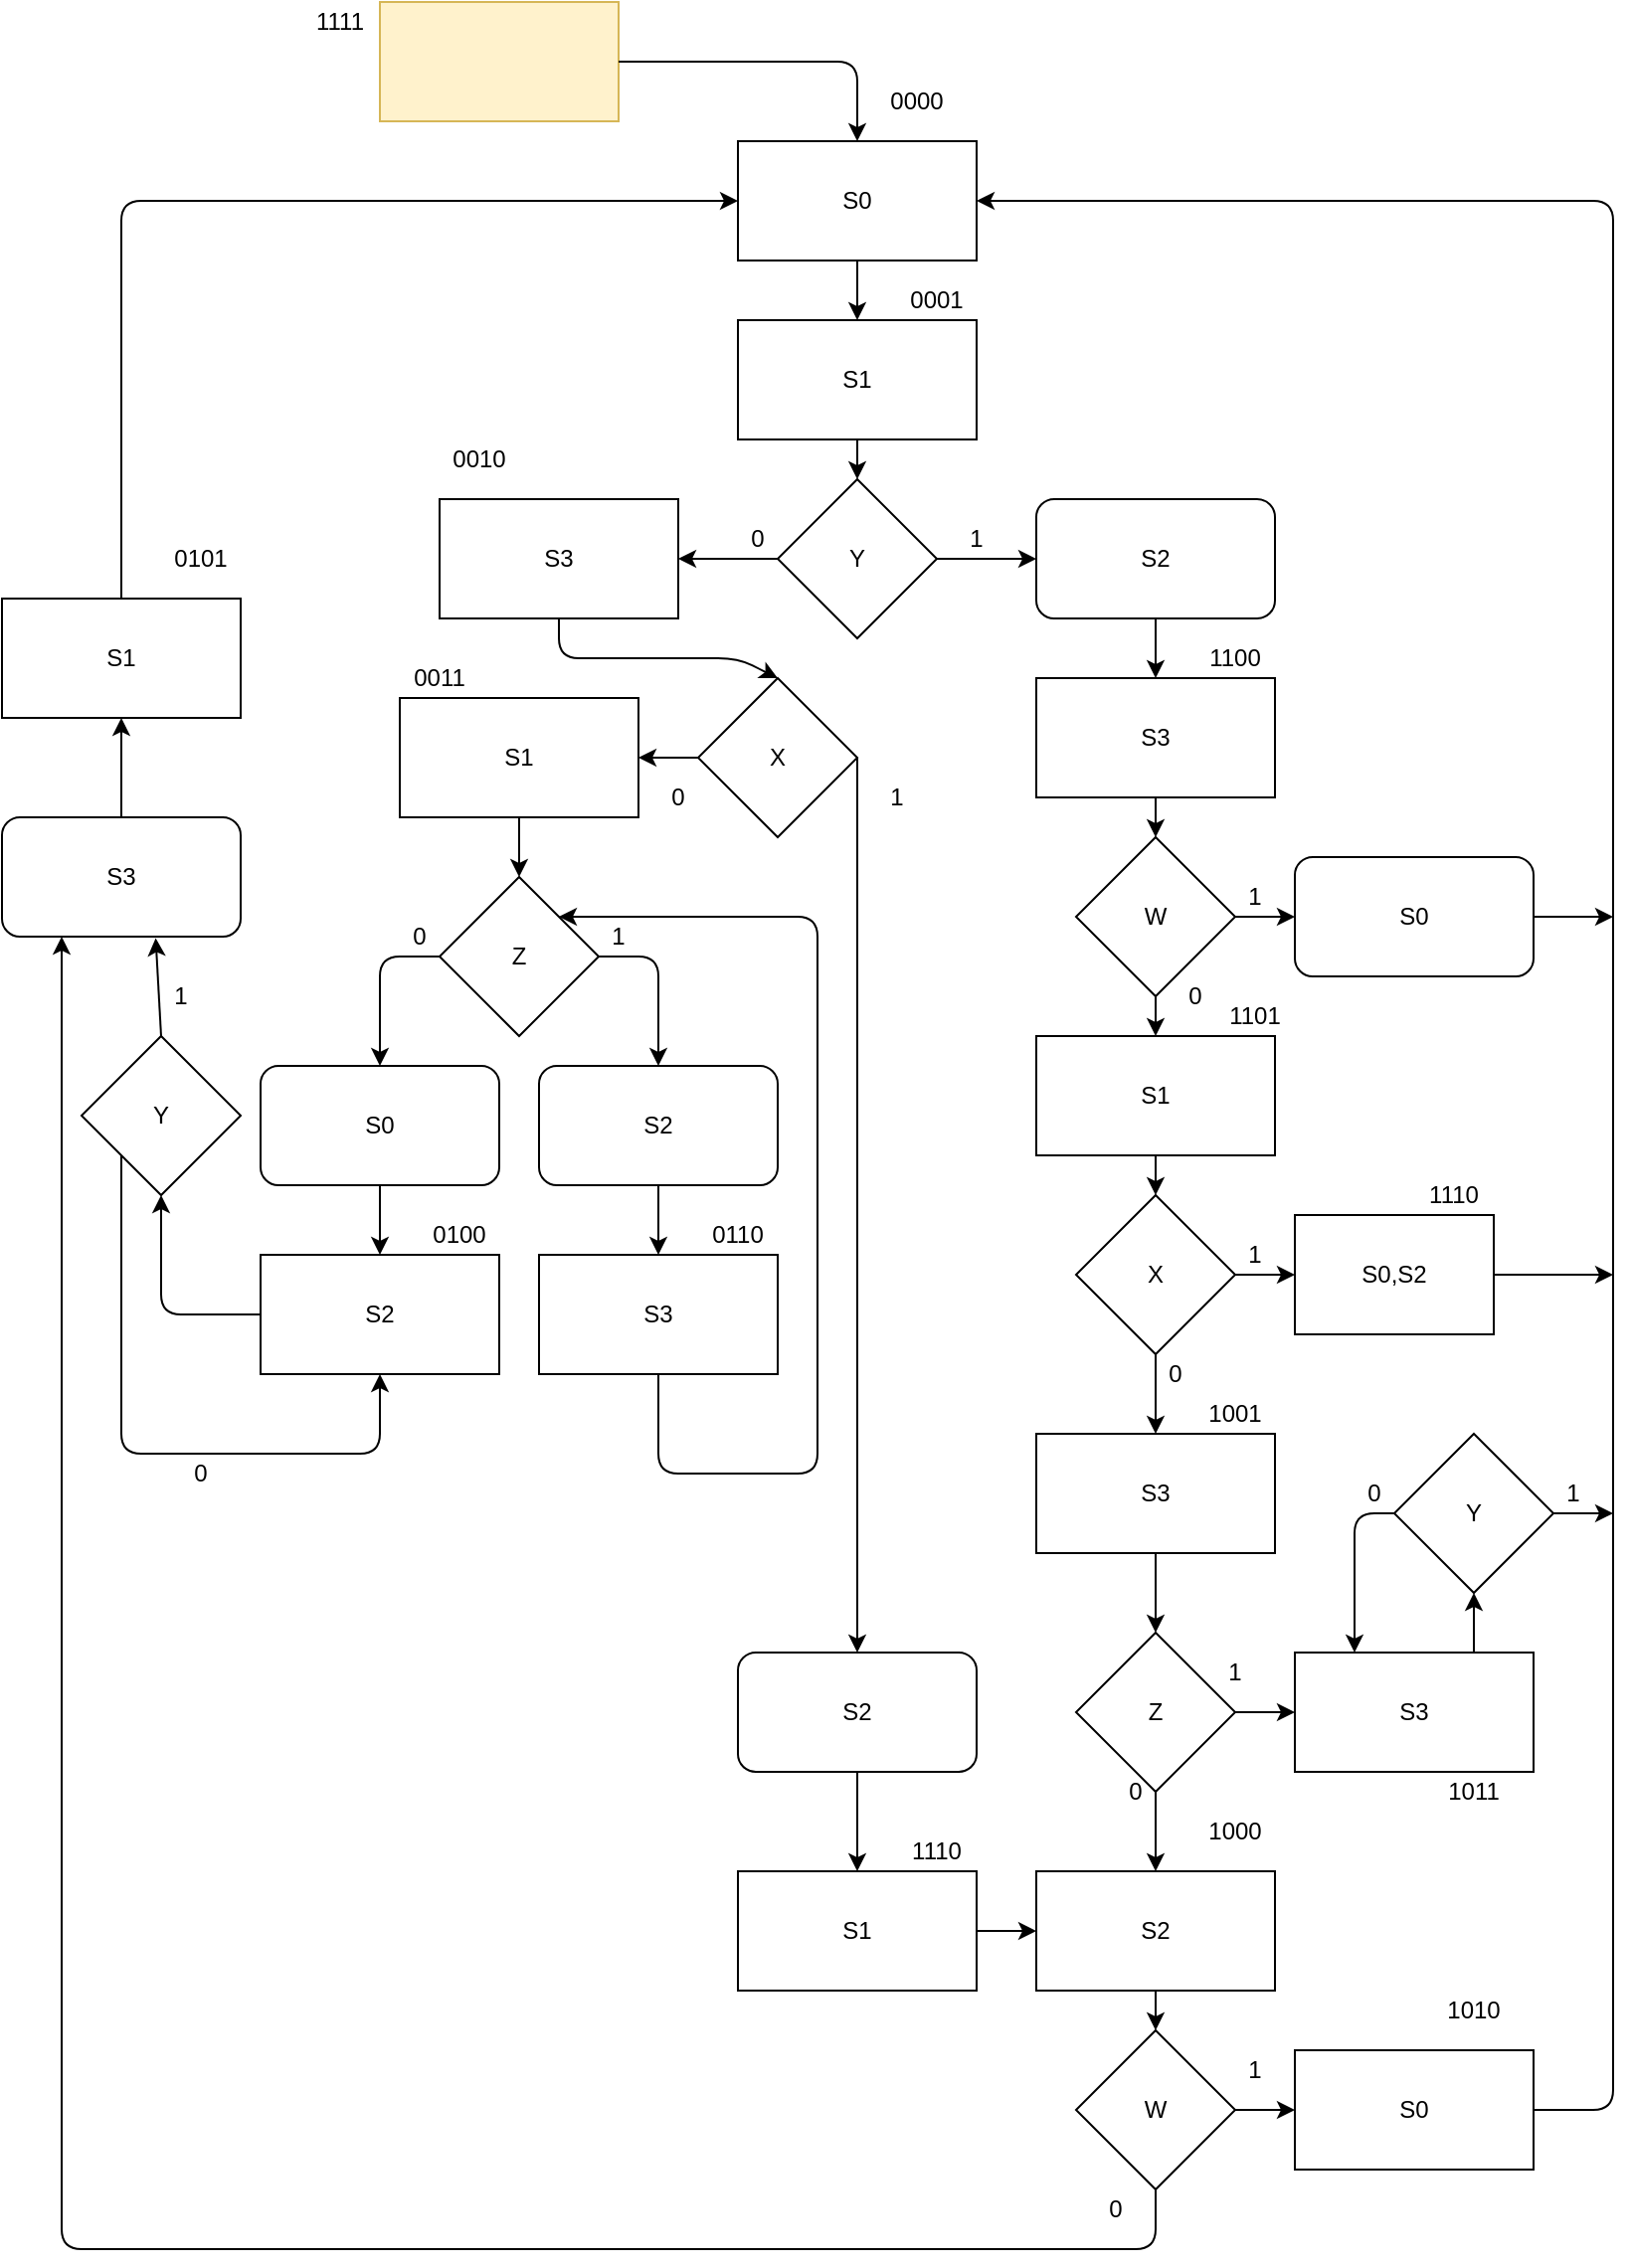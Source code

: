 <mxfile version="15.2.5" type="device"><diagram id="C5RBs43oDa-KdzZeNtuy" name="Page-1"><mxGraphModel dx="966" dy="1224" grid="1" gridSize="10" guides="1" tooltips="1" connect="1" arrows="1" fold="1" page="1" pageScale="1" pageWidth="827" pageHeight="1169" math="0" shadow="0"><root><mxCell id="WIyWlLk6GJQsqaUBKTNV-0"/><mxCell id="WIyWlLk6GJQsqaUBKTNV-1" parent="WIyWlLk6GJQsqaUBKTNV-0"/><mxCell id="tjdg5S8-6P19GhVnbhiA-0" value="S0" style="rounded=0;whiteSpace=wrap;html=1;" parent="WIyWlLk6GJQsqaUBKTNV-1" vertex="1"><mxGeometry x="380" y="90" width="120" height="60" as="geometry"/></mxCell><mxCell id="tjdg5S8-6P19GhVnbhiA-1" value="S1" style="rounded=0;whiteSpace=wrap;html=1;" parent="WIyWlLk6GJQsqaUBKTNV-1" vertex="1"><mxGeometry x="380" y="180" width="120" height="60" as="geometry"/></mxCell><mxCell id="tjdg5S8-6P19GhVnbhiA-2" value="Y" style="rhombus;whiteSpace=wrap;html=1;" parent="WIyWlLk6GJQsqaUBKTNV-1" vertex="1"><mxGeometry x="400" y="260" width="80" height="80" as="geometry"/></mxCell><mxCell id="tjdg5S8-6P19GhVnbhiA-3" value="S3" style="rounded=0;whiteSpace=wrap;html=1;" parent="WIyWlLk6GJQsqaUBKTNV-1" vertex="1"><mxGeometry x="230" y="270" width="120" height="60" as="geometry"/></mxCell><mxCell id="tjdg5S8-6P19GhVnbhiA-4" value="" style="endArrow=classic;html=1;exitX=0;exitY=0.5;exitDx=0;exitDy=0;entryX=1;entryY=0.5;entryDx=0;entryDy=0;" parent="WIyWlLk6GJQsqaUBKTNV-1" source="tjdg5S8-6P19GhVnbhiA-2" target="tjdg5S8-6P19GhVnbhiA-3" edge="1"><mxGeometry width="50" height="50" relative="1" as="geometry"><mxPoint x="490" y="430" as="sourcePoint"/><mxPoint x="540" y="380" as="targetPoint"/></mxGeometry></mxCell><mxCell id="tjdg5S8-6P19GhVnbhiA-5" value="" style="endArrow=classic;html=1;exitX=0.5;exitY=1;exitDx=0;exitDy=0;" parent="WIyWlLk6GJQsqaUBKTNV-1" source="tjdg5S8-6P19GhVnbhiA-1" target="tjdg5S8-6P19GhVnbhiA-2" edge="1"><mxGeometry width="50" height="50" relative="1" as="geometry"><mxPoint x="490" y="430" as="sourcePoint"/><mxPoint x="540" y="380" as="targetPoint"/></mxGeometry></mxCell><mxCell id="tjdg5S8-6P19GhVnbhiA-6" value="" style="endArrow=classic;html=1;exitX=0.5;exitY=1;exitDx=0;exitDy=0;entryX=0.5;entryY=0;entryDx=0;entryDy=0;" parent="WIyWlLk6GJQsqaUBKTNV-1" source="tjdg5S8-6P19GhVnbhiA-0" target="tjdg5S8-6P19GhVnbhiA-1" edge="1"><mxGeometry width="50" height="50" relative="1" as="geometry"><mxPoint x="490" y="430" as="sourcePoint"/><mxPoint x="540" y="380" as="targetPoint"/></mxGeometry></mxCell><mxCell id="tjdg5S8-6P19GhVnbhiA-7" value="" style="rounded=0;whiteSpace=wrap;html=1;fillColor=#fff2cc;strokeColor=#d6b656;" parent="WIyWlLk6GJQsqaUBKTNV-1" vertex="1"><mxGeometry x="200" y="20" width="120" height="60" as="geometry"/></mxCell><mxCell id="tjdg5S8-6P19GhVnbhiA-9" value="S2" style="rounded=1;whiteSpace=wrap;html=1;" parent="WIyWlLk6GJQsqaUBKTNV-1" vertex="1"><mxGeometry x="530" y="270" width="120" height="60" as="geometry"/></mxCell><mxCell id="tjdg5S8-6P19GhVnbhiA-10" value="" style="endArrow=classic;html=1;exitX=1;exitY=0.5;exitDx=0;exitDy=0;entryX=0;entryY=0.5;entryDx=0;entryDy=0;" parent="WIyWlLk6GJQsqaUBKTNV-1" source="tjdg5S8-6P19GhVnbhiA-2" target="tjdg5S8-6P19GhVnbhiA-9" edge="1"><mxGeometry width="50" height="50" relative="1" as="geometry"><mxPoint x="490" y="200" as="sourcePoint"/><mxPoint x="540" y="150" as="targetPoint"/></mxGeometry></mxCell><mxCell id="tjdg5S8-6P19GhVnbhiA-11" value="S3" style="rounded=0;whiteSpace=wrap;html=1;" parent="WIyWlLk6GJQsqaUBKTNV-1" vertex="1"><mxGeometry x="530" y="360" width="120" height="60" as="geometry"/></mxCell><mxCell id="tjdg5S8-6P19GhVnbhiA-12" value="" style="endArrow=classic;html=1;exitX=0.5;exitY=1;exitDx=0;exitDy=0;entryX=0.5;entryY=0;entryDx=0;entryDy=0;" parent="WIyWlLk6GJQsqaUBKTNV-1" source="tjdg5S8-6P19GhVnbhiA-9" target="tjdg5S8-6P19GhVnbhiA-11" edge="1"><mxGeometry width="50" height="50" relative="1" as="geometry"><mxPoint x="490" y="200" as="sourcePoint"/><mxPoint x="540" y="150" as="targetPoint"/></mxGeometry></mxCell><mxCell id="tjdg5S8-6P19GhVnbhiA-13" value="W" style="rhombus;whiteSpace=wrap;html=1;" parent="WIyWlLk6GJQsqaUBKTNV-1" vertex="1"><mxGeometry x="550" y="440" width="80" height="80" as="geometry"/></mxCell><mxCell id="tjdg5S8-6P19GhVnbhiA-14" value="" style="endArrow=classic;html=1;exitX=0.5;exitY=1;exitDx=0;exitDy=0;entryX=0.5;entryY=0;entryDx=0;entryDy=0;" parent="WIyWlLk6GJQsqaUBKTNV-1" source="tjdg5S8-6P19GhVnbhiA-11" target="tjdg5S8-6P19GhVnbhiA-13" edge="1"><mxGeometry width="50" height="50" relative="1" as="geometry"><mxPoint x="490" y="200" as="sourcePoint"/><mxPoint x="540" y="150" as="targetPoint"/></mxGeometry></mxCell><mxCell id="tjdg5S8-6P19GhVnbhiA-15" value="" style="endArrow=classic;html=1;exitX=1;exitY=0.5;exitDx=0;exitDy=0;entryX=0;entryY=0.5;entryDx=0;entryDy=0;" parent="WIyWlLk6GJQsqaUBKTNV-1" source="tjdg5S8-6P19GhVnbhiA-13" target="tjdg5S8-6P19GhVnbhiA-16" edge="1"><mxGeometry width="50" height="50" relative="1" as="geometry"><mxPoint x="490" y="580" as="sourcePoint"/><mxPoint x="690" y="480" as="targetPoint"/></mxGeometry></mxCell><mxCell id="tjdg5S8-6P19GhVnbhiA-16" value="S0" style="rounded=1;whiteSpace=wrap;html=1;" parent="WIyWlLk6GJQsqaUBKTNV-1" vertex="1"><mxGeometry x="660" y="450" width="120" height="60" as="geometry"/></mxCell><mxCell id="tjdg5S8-6P19GhVnbhiA-17" value="S1" style="rounded=0;whiteSpace=wrap;html=1;" parent="WIyWlLk6GJQsqaUBKTNV-1" vertex="1"><mxGeometry x="530" y="540" width="120" height="60" as="geometry"/></mxCell><mxCell id="tjdg5S8-6P19GhVnbhiA-18" value="" style="endArrow=classic;html=1;exitX=0.5;exitY=1;exitDx=0;exitDy=0;entryX=0.5;entryY=0;entryDx=0;entryDy=0;" parent="WIyWlLk6GJQsqaUBKTNV-1" source="tjdg5S8-6P19GhVnbhiA-13" target="tjdg5S8-6P19GhVnbhiA-17" edge="1"><mxGeometry width="50" height="50" relative="1" as="geometry"><mxPoint x="490" y="580" as="sourcePoint"/><mxPoint x="540" y="530" as="targetPoint"/></mxGeometry></mxCell><mxCell id="tjdg5S8-6P19GhVnbhiA-19" value="X" style="rhombus;whiteSpace=wrap;html=1;" parent="WIyWlLk6GJQsqaUBKTNV-1" vertex="1"><mxGeometry x="550" y="620" width="80" height="80" as="geometry"/></mxCell><mxCell id="tjdg5S8-6P19GhVnbhiA-20" value="" style="endArrow=classic;html=1;exitX=0.5;exitY=1;exitDx=0;exitDy=0;entryX=0.5;entryY=0;entryDx=0;entryDy=0;" parent="WIyWlLk6GJQsqaUBKTNV-1" source="tjdg5S8-6P19GhVnbhiA-17" target="tjdg5S8-6P19GhVnbhiA-19" edge="1"><mxGeometry width="50" height="50" relative="1" as="geometry"><mxPoint x="490" y="690" as="sourcePoint"/><mxPoint x="540" y="640" as="targetPoint"/></mxGeometry></mxCell><mxCell id="tjdg5S8-6P19GhVnbhiA-21" value="S0,S2" style="rounded=0;whiteSpace=wrap;html=1;" parent="WIyWlLk6GJQsqaUBKTNV-1" vertex="1"><mxGeometry x="660" y="630" width="100" height="60" as="geometry"/></mxCell><mxCell id="tjdg5S8-6P19GhVnbhiA-22" value="" style="endArrow=classic;html=1;exitX=1;exitY=0.5;exitDx=0;exitDy=0;entryX=0;entryY=0.5;entryDx=0;entryDy=0;" parent="WIyWlLk6GJQsqaUBKTNV-1" source="tjdg5S8-6P19GhVnbhiA-19" target="tjdg5S8-6P19GhVnbhiA-21" edge="1"><mxGeometry width="50" height="50" relative="1" as="geometry"><mxPoint x="540" y="800" as="sourcePoint"/><mxPoint x="590" y="750" as="targetPoint"/></mxGeometry></mxCell><mxCell id="tjdg5S8-6P19GhVnbhiA-23" value="S3" style="rounded=0;whiteSpace=wrap;html=1;" parent="WIyWlLk6GJQsqaUBKTNV-1" vertex="1"><mxGeometry x="530" y="740" width="120" height="60" as="geometry"/></mxCell><mxCell id="tjdg5S8-6P19GhVnbhiA-24" value="" style="endArrow=classic;html=1;exitX=0.5;exitY=1;exitDx=0;exitDy=0;entryX=0.5;entryY=0;entryDx=0;entryDy=0;" parent="WIyWlLk6GJQsqaUBKTNV-1" source="tjdg5S8-6P19GhVnbhiA-19" target="tjdg5S8-6P19GhVnbhiA-23" edge="1"><mxGeometry width="50" height="50" relative="1" as="geometry"><mxPoint x="400" y="820" as="sourcePoint"/><mxPoint x="450" y="770" as="targetPoint"/></mxGeometry></mxCell><mxCell id="tjdg5S8-6P19GhVnbhiA-25" value="Z" style="rhombus;whiteSpace=wrap;html=1;" parent="WIyWlLk6GJQsqaUBKTNV-1" vertex="1"><mxGeometry x="550" y="840" width="80" height="80" as="geometry"/></mxCell><mxCell id="tjdg5S8-6P19GhVnbhiA-26" value="S3" style="rounded=0;whiteSpace=wrap;html=1;" parent="WIyWlLk6GJQsqaUBKTNV-1" vertex="1"><mxGeometry x="660" y="850" width="120" height="60" as="geometry"/></mxCell><mxCell id="tjdg5S8-6P19GhVnbhiA-27" value="" style="endArrow=classic;html=1;exitX=0.5;exitY=1;exitDx=0;exitDy=0;entryX=0.5;entryY=0;entryDx=0;entryDy=0;" parent="WIyWlLk6GJQsqaUBKTNV-1" source="tjdg5S8-6P19GhVnbhiA-23" target="tjdg5S8-6P19GhVnbhiA-25" edge="1"><mxGeometry width="50" height="50" relative="1" as="geometry"><mxPoint x="400" y="820" as="sourcePoint"/><mxPoint x="450" y="770" as="targetPoint"/></mxGeometry></mxCell><mxCell id="tjdg5S8-6P19GhVnbhiA-28" value="" style="endArrow=classic;html=1;exitX=1;exitY=0.5;exitDx=0;exitDy=0;entryX=0;entryY=0.5;entryDx=0;entryDy=0;" parent="WIyWlLk6GJQsqaUBKTNV-1" source="tjdg5S8-6P19GhVnbhiA-25" target="tjdg5S8-6P19GhVnbhiA-26" edge="1"><mxGeometry width="50" height="50" relative="1" as="geometry"><mxPoint x="400" y="820" as="sourcePoint"/><mxPoint x="450" y="770" as="targetPoint"/></mxGeometry></mxCell><mxCell id="tjdg5S8-6P19GhVnbhiA-29" value="Y" style="rhombus;whiteSpace=wrap;html=1;" parent="WIyWlLk6GJQsqaUBKTNV-1" vertex="1"><mxGeometry x="710" y="740" width="80" height="80" as="geometry"/></mxCell><mxCell id="tjdg5S8-6P19GhVnbhiA-30" value="" style="endArrow=classic;html=1;exitX=0.75;exitY=0;exitDx=0;exitDy=0;entryX=0.5;entryY=1;entryDx=0;entryDy=0;" parent="WIyWlLk6GJQsqaUBKTNV-1" source="tjdg5S8-6P19GhVnbhiA-26" target="tjdg5S8-6P19GhVnbhiA-29" edge="1"><mxGeometry width="50" height="50" relative="1" as="geometry"><mxPoint x="400" y="820" as="sourcePoint"/><mxPoint x="450" y="770" as="targetPoint"/></mxGeometry></mxCell><mxCell id="tjdg5S8-6P19GhVnbhiA-31" value="" style="endArrow=classic;html=1;exitX=0;exitY=0.5;exitDx=0;exitDy=0;entryX=0.25;entryY=0;entryDx=0;entryDy=0;" parent="WIyWlLk6GJQsqaUBKTNV-1" source="tjdg5S8-6P19GhVnbhiA-29" target="tjdg5S8-6P19GhVnbhiA-26" edge="1"><mxGeometry width="50" height="50" relative="1" as="geometry"><mxPoint x="400" y="820" as="sourcePoint"/><mxPoint x="450" y="770" as="targetPoint"/><Array as="points"><mxPoint x="690" y="780"/></Array></mxGeometry></mxCell><mxCell id="tjdg5S8-6P19GhVnbhiA-32" value="S2" style="rounded=0;whiteSpace=wrap;html=1;" parent="WIyWlLk6GJQsqaUBKTNV-1" vertex="1"><mxGeometry x="530" y="960" width="120" height="60" as="geometry"/></mxCell><mxCell id="tjdg5S8-6P19GhVnbhiA-33" value="" style="endArrow=classic;html=1;exitX=0.5;exitY=1;exitDx=0;exitDy=0;entryX=0.5;entryY=0;entryDx=0;entryDy=0;" parent="WIyWlLk6GJQsqaUBKTNV-1" source="tjdg5S8-6P19GhVnbhiA-25" target="tjdg5S8-6P19GhVnbhiA-32" edge="1"><mxGeometry width="50" height="50" relative="1" as="geometry"><mxPoint x="400" y="820" as="sourcePoint"/><mxPoint x="450" y="770" as="targetPoint"/></mxGeometry></mxCell><mxCell id="tjdg5S8-6P19GhVnbhiA-34" value="W" style="rhombus;whiteSpace=wrap;html=1;" parent="WIyWlLk6GJQsqaUBKTNV-1" vertex="1"><mxGeometry x="550" y="1040" width="80" height="80" as="geometry"/></mxCell><mxCell id="tjdg5S8-6P19GhVnbhiA-35" value="" style="endArrow=classic;html=1;exitX=0.5;exitY=1;exitDx=0;exitDy=0;entryX=0.5;entryY=0;entryDx=0;entryDy=0;" parent="WIyWlLk6GJQsqaUBKTNV-1" source="tjdg5S8-6P19GhVnbhiA-32" target="tjdg5S8-6P19GhVnbhiA-34" edge="1"><mxGeometry width="50" height="50" relative="1" as="geometry"><mxPoint x="400" y="820" as="sourcePoint"/><mxPoint x="450" y="770" as="targetPoint"/></mxGeometry></mxCell><mxCell id="tjdg5S8-6P19GhVnbhiA-36" value="S0" style="rounded=0;whiteSpace=wrap;html=1;" parent="WIyWlLk6GJQsqaUBKTNV-1" vertex="1"><mxGeometry x="660" y="1050" width="120" height="60" as="geometry"/></mxCell><mxCell id="tjdg5S8-6P19GhVnbhiA-37" value="" style="endArrow=classic;html=1;exitX=1;exitY=0.5;exitDx=0;exitDy=0;entryX=0;entryY=0.5;entryDx=0;entryDy=0;" parent="WIyWlLk6GJQsqaUBKTNV-1" source="tjdg5S8-6P19GhVnbhiA-34" target="tjdg5S8-6P19GhVnbhiA-36" edge="1"><mxGeometry width="50" height="50" relative="1" as="geometry"><mxPoint x="400" y="820" as="sourcePoint"/><mxPoint x="450" y="770" as="targetPoint"/></mxGeometry></mxCell><mxCell id="tjdg5S8-6P19GhVnbhiA-38" value="" style="endArrow=classic;html=1;exitX=1;exitY=0.5;exitDx=0;exitDy=0;entryX=1;entryY=0.5;entryDx=0;entryDy=0;" parent="WIyWlLk6GJQsqaUBKTNV-1" source="tjdg5S8-6P19GhVnbhiA-36" target="tjdg5S8-6P19GhVnbhiA-0" edge="1"><mxGeometry width="50" height="50" relative="1" as="geometry"><mxPoint x="400" y="780" as="sourcePoint"/><mxPoint x="450" y="730" as="targetPoint"/><Array as="points"><mxPoint x="820" y="1080"/><mxPoint x="820" y="120"/></Array></mxGeometry></mxCell><mxCell id="tjdg5S8-6P19GhVnbhiA-39" value="" style="endArrow=classic;html=1;exitX=1;exitY=0.5;exitDx=0;exitDy=0;" parent="WIyWlLk6GJQsqaUBKTNV-1" source="tjdg5S8-6P19GhVnbhiA-29" edge="1"><mxGeometry width="50" height="50" relative="1" as="geometry"><mxPoint x="400" y="560" as="sourcePoint"/><mxPoint x="820" y="780" as="targetPoint"/></mxGeometry></mxCell><mxCell id="tjdg5S8-6P19GhVnbhiA-40" value="" style="endArrow=classic;html=1;exitX=1;exitY=0.5;exitDx=0;exitDy=0;" parent="WIyWlLk6GJQsqaUBKTNV-1" source="tjdg5S8-6P19GhVnbhiA-21" edge="1"><mxGeometry width="50" height="50" relative="1" as="geometry"><mxPoint x="400" y="560" as="sourcePoint"/><mxPoint x="820" y="660" as="targetPoint"/></mxGeometry></mxCell><mxCell id="tjdg5S8-6P19GhVnbhiA-41" value="" style="endArrow=classic;html=1;exitX=1;exitY=0.5;exitDx=0;exitDy=0;" parent="WIyWlLk6GJQsqaUBKTNV-1" source="tjdg5S8-6P19GhVnbhiA-16" edge="1"><mxGeometry width="50" height="50" relative="1" as="geometry"><mxPoint x="400" y="560" as="sourcePoint"/><mxPoint x="820" y="480" as="targetPoint"/></mxGeometry></mxCell><mxCell id="tjdg5S8-6P19GhVnbhiA-42" value="X" style="rhombus;whiteSpace=wrap;html=1;" parent="WIyWlLk6GJQsqaUBKTNV-1" vertex="1"><mxGeometry x="360" y="360" width="80" height="80" as="geometry"/></mxCell><mxCell id="tjdg5S8-6P19GhVnbhiA-43" value="" style="endArrow=classic;html=1;exitX=0.5;exitY=1;exitDx=0;exitDy=0;entryX=0.5;entryY=0;entryDx=0;entryDy=0;" parent="WIyWlLk6GJQsqaUBKTNV-1" source="tjdg5S8-6P19GhVnbhiA-3" target="tjdg5S8-6P19GhVnbhiA-42" edge="1"><mxGeometry width="50" height="50" relative="1" as="geometry"><mxPoint x="400" y="650" as="sourcePoint"/><mxPoint x="290" y="370" as="targetPoint"/><Array as="points"><mxPoint x="290" y="350"/><mxPoint x="380" y="350"/></Array></mxGeometry></mxCell><mxCell id="tjdg5S8-6P19GhVnbhiA-44" value="S2" style="rounded=1;whiteSpace=wrap;html=1;" parent="WIyWlLk6GJQsqaUBKTNV-1" vertex="1"><mxGeometry x="380" y="850" width="120" height="60" as="geometry"/></mxCell><mxCell id="tjdg5S8-6P19GhVnbhiA-45" value="S1" style="rounded=0;whiteSpace=wrap;html=1;" parent="WIyWlLk6GJQsqaUBKTNV-1" vertex="1"><mxGeometry x="210" y="370" width="120" height="60" as="geometry"/></mxCell><mxCell id="tjdg5S8-6P19GhVnbhiA-46" value="" style="endArrow=classic;html=1;exitX=1;exitY=0.5;exitDx=0;exitDy=0;entryX=0.5;entryY=0;entryDx=0;entryDy=0;" parent="WIyWlLk6GJQsqaUBKTNV-1" source="tjdg5S8-6P19GhVnbhiA-42" target="tjdg5S8-6P19GhVnbhiA-44" edge="1"><mxGeometry width="50" height="50" relative="1" as="geometry"><mxPoint x="400" y="680" as="sourcePoint"/><mxPoint x="450" y="630" as="targetPoint"/><Array as="points"><mxPoint x="440" y="560"/></Array></mxGeometry></mxCell><mxCell id="tjdg5S8-6P19GhVnbhiA-47" value="" style="endArrow=classic;html=1;exitX=0;exitY=0.5;exitDx=0;exitDy=0;" parent="WIyWlLk6GJQsqaUBKTNV-1" source="tjdg5S8-6P19GhVnbhiA-42" target="tjdg5S8-6P19GhVnbhiA-45" edge="1"><mxGeometry width="50" height="50" relative="1" as="geometry"><mxPoint x="400" y="680" as="sourcePoint"/><mxPoint x="450" y="630" as="targetPoint"/></mxGeometry></mxCell><mxCell id="tjdg5S8-6P19GhVnbhiA-48" value="S1" style="rounded=0;whiteSpace=wrap;html=1;" parent="WIyWlLk6GJQsqaUBKTNV-1" vertex="1"><mxGeometry x="380" y="960" width="120" height="60" as="geometry"/></mxCell><mxCell id="tjdg5S8-6P19GhVnbhiA-49" value="" style="endArrow=classic;html=1;exitX=0.5;exitY=1;exitDx=0;exitDy=0;entryX=0.5;entryY=0;entryDx=0;entryDy=0;" parent="WIyWlLk6GJQsqaUBKTNV-1" source="tjdg5S8-6P19GhVnbhiA-44" target="tjdg5S8-6P19GhVnbhiA-48" edge="1"><mxGeometry width="50" height="50" relative="1" as="geometry"><mxPoint x="400" y="680" as="sourcePoint"/><mxPoint x="450" y="630" as="targetPoint"/></mxGeometry></mxCell><mxCell id="tjdg5S8-6P19GhVnbhiA-50" value="" style="endArrow=classic;html=1;exitX=1;exitY=0.5;exitDx=0;exitDy=0;entryX=0;entryY=0.5;entryDx=0;entryDy=0;" parent="WIyWlLk6GJQsqaUBKTNV-1" source="tjdg5S8-6P19GhVnbhiA-48" target="tjdg5S8-6P19GhVnbhiA-32" edge="1"><mxGeometry width="50" height="50" relative="1" as="geometry"><mxPoint x="400" y="1080" as="sourcePoint"/><mxPoint x="450" y="1030" as="targetPoint"/></mxGeometry></mxCell><mxCell id="tjdg5S8-6P19GhVnbhiA-52" value="" style="endArrow=classic;html=1;exitX=0.5;exitY=1;exitDx=0;exitDy=0;entryX=0.25;entryY=1;entryDx=0;entryDy=0;" parent="WIyWlLk6GJQsqaUBKTNV-1" source="tjdg5S8-6P19GhVnbhiA-34" target="tjdg5S8-6P19GhVnbhiA-68" edge="1"><mxGeometry width="50" height="50" relative="1" as="geometry"><mxPoint x="400" y="840" as="sourcePoint"/><mxPoint x="40" y="510" as="targetPoint"/><Array as="points"><mxPoint x="590" y="1150"/><mxPoint x="40" y="1150"/></Array></mxGeometry></mxCell><mxCell id="tjdg5S8-6P19GhVnbhiA-53" value="Z" style="rhombus;whiteSpace=wrap;html=1;" parent="WIyWlLk6GJQsqaUBKTNV-1" vertex="1"><mxGeometry x="230" y="460" width="80" height="80" as="geometry"/></mxCell><mxCell id="tjdg5S8-6P19GhVnbhiA-54" value="" style="endArrow=classic;html=1;exitX=0.5;exitY=1;exitDx=0;exitDy=0;entryX=0.5;entryY=0;entryDx=0;entryDy=0;" parent="WIyWlLk6GJQsqaUBKTNV-1" source="tjdg5S8-6P19GhVnbhiA-45" target="tjdg5S8-6P19GhVnbhiA-53" edge="1"><mxGeometry width="50" height="50" relative="1" as="geometry"><mxPoint x="400" y="620" as="sourcePoint"/><mxPoint x="450" y="570" as="targetPoint"/></mxGeometry></mxCell><mxCell id="tjdg5S8-6P19GhVnbhiA-55" value="S2" style="rounded=1;whiteSpace=wrap;html=1;" parent="WIyWlLk6GJQsqaUBKTNV-1" vertex="1"><mxGeometry x="280" y="555" width="120" height="60" as="geometry"/></mxCell><mxCell id="tjdg5S8-6P19GhVnbhiA-56" value="S0" style="rounded=1;whiteSpace=wrap;html=1;" parent="WIyWlLk6GJQsqaUBKTNV-1" vertex="1"><mxGeometry x="140" y="555" width="120" height="60" as="geometry"/></mxCell><mxCell id="tjdg5S8-6P19GhVnbhiA-57" value="" style="endArrow=classic;html=1;exitX=1;exitY=0.5;exitDx=0;exitDy=0;entryX=0.5;entryY=0;entryDx=0;entryDy=0;" parent="WIyWlLk6GJQsqaUBKTNV-1" source="tjdg5S8-6P19GhVnbhiA-53" target="tjdg5S8-6P19GhVnbhiA-55" edge="1"><mxGeometry width="50" height="50" relative="1" as="geometry"><mxPoint x="400" y="620" as="sourcePoint"/><mxPoint x="450" y="570" as="targetPoint"/><Array as="points"><mxPoint x="340" y="500"/></Array></mxGeometry></mxCell><mxCell id="tjdg5S8-6P19GhVnbhiA-58" value="" style="endArrow=classic;html=1;exitX=0;exitY=0.5;exitDx=0;exitDy=0;entryX=0.5;entryY=0;entryDx=0;entryDy=0;" parent="WIyWlLk6GJQsqaUBKTNV-1" source="tjdg5S8-6P19GhVnbhiA-53" target="tjdg5S8-6P19GhVnbhiA-56" edge="1"><mxGeometry width="50" height="50" relative="1" as="geometry"><mxPoint x="400" y="620" as="sourcePoint"/><mxPoint x="450" y="570" as="targetPoint"/><Array as="points"><mxPoint x="200" y="500"/></Array></mxGeometry></mxCell><mxCell id="tjdg5S8-6P19GhVnbhiA-59" value="S2" style="rounded=0;whiteSpace=wrap;html=1;" parent="WIyWlLk6GJQsqaUBKTNV-1" vertex="1"><mxGeometry x="140" y="650" width="120" height="60" as="geometry"/></mxCell><mxCell id="tjdg5S8-6P19GhVnbhiA-60" value="" style="endArrow=classic;html=1;exitX=0.5;exitY=1;exitDx=0;exitDy=0;entryX=0.5;entryY=0;entryDx=0;entryDy=0;" parent="WIyWlLk6GJQsqaUBKTNV-1" source="tjdg5S8-6P19GhVnbhiA-56" target="tjdg5S8-6P19GhVnbhiA-59" edge="1"><mxGeometry width="50" height="50" relative="1" as="geometry"><mxPoint x="400" y="620" as="sourcePoint"/><mxPoint x="450" y="570" as="targetPoint"/></mxGeometry></mxCell><mxCell id="tjdg5S8-6P19GhVnbhiA-62" value="S3" style="rounded=0;whiteSpace=wrap;html=1;" parent="WIyWlLk6GJQsqaUBKTNV-1" vertex="1"><mxGeometry x="280" y="650" width="120" height="60" as="geometry"/></mxCell><mxCell id="tjdg5S8-6P19GhVnbhiA-63" value="" style="endArrow=classic;html=1;exitX=0.5;exitY=1;exitDx=0;exitDy=0;entryX=0.5;entryY=0;entryDx=0;entryDy=0;" parent="WIyWlLk6GJQsqaUBKTNV-1" source="tjdg5S8-6P19GhVnbhiA-55" target="tjdg5S8-6P19GhVnbhiA-62" edge="1"><mxGeometry width="50" height="50" relative="1" as="geometry"><mxPoint x="400" y="620" as="sourcePoint"/><mxPoint x="450" y="570" as="targetPoint"/></mxGeometry></mxCell><mxCell id="tjdg5S8-6P19GhVnbhiA-64" value="" style="endArrow=classic;html=1;exitX=0.5;exitY=1;exitDx=0;exitDy=0;entryX=1;entryY=0;entryDx=0;entryDy=0;" parent="WIyWlLk6GJQsqaUBKTNV-1" source="tjdg5S8-6P19GhVnbhiA-62" target="tjdg5S8-6P19GhVnbhiA-53" edge="1"><mxGeometry width="50" height="50" relative="1" as="geometry"><mxPoint x="400" y="620" as="sourcePoint"/><mxPoint x="420" y="460" as="targetPoint"/><Array as="points"><mxPoint x="340" y="760"/><mxPoint x="420" y="760"/><mxPoint x="420" y="480"/></Array></mxGeometry></mxCell><mxCell id="tjdg5S8-6P19GhVnbhiA-65" value="Y" style="rhombus;whiteSpace=wrap;html=1;" parent="WIyWlLk6GJQsqaUBKTNV-1" vertex="1"><mxGeometry x="50" y="540" width="80" height="80" as="geometry"/></mxCell><mxCell id="tjdg5S8-6P19GhVnbhiA-66" value="" style="endArrow=classic;html=1;exitX=0;exitY=0.5;exitDx=0;exitDy=0;entryX=0.5;entryY=1;entryDx=0;entryDy=0;" parent="WIyWlLk6GJQsqaUBKTNV-1" source="tjdg5S8-6P19GhVnbhiA-59" target="tjdg5S8-6P19GhVnbhiA-65" edge="1"><mxGeometry width="50" height="50" relative="1" as="geometry"><mxPoint x="400" y="620" as="sourcePoint"/><mxPoint x="450" y="570" as="targetPoint"/><Array as="points"><mxPoint x="90" y="680"/></Array></mxGeometry></mxCell><mxCell id="tjdg5S8-6P19GhVnbhiA-67" value="" style="endArrow=classic;html=1;exitX=0;exitY=1;exitDx=0;exitDy=0;entryX=0.5;entryY=1;entryDx=0;entryDy=0;" parent="WIyWlLk6GJQsqaUBKTNV-1" source="tjdg5S8-6P19GhVnbhiA-65" target="tjdg5S8-6P19GhVnbhiA-59" edge="1"><mxGeometry width="50" height="50" relative="1" as="geometry"><mxPoint x="400" y="620" as="sourcePoint"/><mxPoint x="70" y="760" as="targetPoint"/><Array as="points"><mxPoint x="70" y="750"/><mxPoint x="200" y="750"/></Array></mxGeometry></mxCell><mxCell id="tjdg5S8-6P19GhVnbhiA-68" value="S3" style="rounded=1;whiteSpace=wrap;html=1;" parent="WIyWlLk6GJQsqaUBKTNV-1" vertex="1"><mxGeometry x="10" y="430" width="120" height="60" as="geometry"/></mxCell><mxCell id="tjdg5S8-6P19GhVnbhiA-69" value="" style="endArrow=classic;html=1;exitX=0.5;exitY=0;exitDx=0;exitDy=0;entryX=0.644;entryY=1.013;entryDx=0;entryDy=0;entryPerimeter=0;" parent="WIyWlLk6GJQsqaUBKTNV-1" source="tjdg5S8-6P19GhVnbhiA-65" target="tjdg5S8-6P19GhVnbhiA-68" edge="1"><mxGeometry width="50" height="50" relative="1" as="geometry"><mxPoint x="400" y="580" as="sourcePoint"/><mxPoint x="450" y="530" as="targetPoint"/></mxGeometry></mxCell><mxCell id="tjdg5S8-6P19GhVnbhiA-70" value="S1" style="rounded=0;whiteSpace=wrap;html=1;" parent="WIyWlLk6GJQsqaUBKTNV-1" vertex="1"><mxGeometry x="10" y="320" width="120" height="60" as="geometry"/></mxCell><mxCell id="tjdg5S8-6P19GhVnbhiA-71" value="" style="endArrow=classic;html=1;exitX=0.5;exitY=0;exitDx=0;exitDy=0;entryX=0.5;entryY=1;entryDx=0;entryDy=0;" parent="WIyWlLk6GJQsqaUBKTNV-1" source="tjdg5S8-6P19GhVnbhiA-68" target="tjdg5S8-6P19GhVnbhiA-70" edge="1"><mxGeometry width="50" height="50" relative="1" as="geometry"><mxPoint x="400" y="570" as="sourcePoint"/><mxPoint x="450" y="520" as="targetPoint"/></mxGeometry></mxCell><mxCell id="tjdg5S8-6P19GhVnbhiA-72" value="" style="endArrow=classic;html=1;exitX=0.5;exitY=0;exitDx=0;exitDy=0;entryX=0;entryY=0.5;entryDx=0;entryDy=0;" parent="WIyWlLk6GJQsqaUBKTNV-1" source="tjdg5S8-6P19GhVnbhiA-70" target="tjdg5S8-6P19GhVnbhiA-0" edge="1"><mxGeometry width="50" height="50" relative="1" as="geometry"><mxPoint x="400" y="220" as="sourcePoint"/><mxPoint x="450" y="170" as="targetPoint"/><Array as="points"><mxPoint x="70" y="120"/></Array></mxGeometry></mxCell><mxCell id="tjdg5S8-6P19GhVnbhiA-73" value="" style="endArrow=classic;html=1;exitX=1;exitY=0.5;exitDx=0;exitDy=0;entryX=0.5;entryY=0;entryDx=0;entryDy=0;" parent="WIyWlLk6GJQsqaUBKTNV-1" source="tjdg5S8-6P19GhVnbhiA-7" target="tjdg5S8-6P19GhVnbhiA-0" edge="1"><mxGeometry width="50" height="50" relative="1" as="geometry"><mxPoint x="400" y="220" as="sourcePoint"/><mxPoint x="450" y="170" as="targetPoint"/><Array as="points"><mxPoint x="440" y="50"/></Array></mxGeometry></mxCell><mxCell id="tjdg5S8-6P19GhVnbhiA-74" value="1111" style="text;html=1;strokeColor=none;fillColor=none;align=center;verticalAlign=middle;whiteSpace=wrap;rounded=0;" parent="WIyWlLk6GJQsqaUBKTNV-1" vertex="1"><mxGeometry x="160" y="20" width="40" height="20" as="geometry"/></mxCell><mxCell id="tjdg5S8-6P19GhVnbhiA-75" value="0101" style="text;html=1;strokeColor=none;fillColor=none;align=center;verticalAlign=middle;whiteSpace=wrap;rounded=0;" parent="WIyWlLk6GJQsqaUBKTNV-1" vertex="1"><mxGeometry x="90" y="290" width="40" height="20" as="geometry"/></mxCell><mxCell id="tjdg5S8-6P19GhVnbhiA-76" value="0000" style="text;html=1;strokeColor=none;fillColor=none;align=center;verticalAlign=middle;whiteSpace=wrap;rounded=0;" parent="WIyWlLk6GJQsqaUBKTNV-1" vertex="1"><mxGeometry x="450" y="60" width="40" height="20" as="geometry"/></mxCell><mxCell id="tjdg5S8-6P19GhVnbhiA-77" value="0001" style="text;html=1;strokeColor=none;fillColor=none;align=center;verticalAlign=middle;whiteSpace=wrap;rounded=0;" parent="WIyWlLk6GJQsqaUBKTNV-1" vertex="1"><mxGeometry x="460" y="160" width="40" height="20" as="geometry"/></mxCell><mxCell id="tjdg5S8-6P19GhVnbhiA-78" value="0010" style="text;html=1;strokeColor=none;fillColor=none;align=center;verticalAlign=middle;whiteSpace=wrap;rounded=0;" parent="WIyWlLk6GJQsqaUBKTNV-1" vertex="1"><mxGeometry x="230" y="240" width="40" height="20" as="geometry"/></mxCell><mxCell id="tjdg5S8-6P19GhVnbhiA-79" value="1100" style="text;html=1;strokeColor=none;fillColor=none;align=center;verticalAlign=middle;whiteSpace=wrap;rounded=0;" parent="WIyWlLk6GJQsqaUBKTNV-1" vertex="1"><mxGeometry x="610" y="340" width="40" height="20" as="geometry"/></mxCell><mxCell id="tjdg5S8-6P19GhVnbhiA-80" value="0011" style="text;html=1;strokeColor=none;fillColor=none;align=center;verticalAlign=middle;whiteSpace=wrap;rounded=0;" parent="WIyWlLk6GJQsqaUBKTNV-1" vertex="1"><mxGeometry x="210" y="350" width="40" height="20" as="geometry"/></mxCell><mxCell id="tjdg5S8-6P19GhVnbhiA-81" value="0100" style="text;html=1;strokeColor=none;fillColor=none;align=center;verticalAlign=middle;whiteSpace=wrap;rounded=0;" parent="WIyWlLk6GJQsqaUBKTNV-1" vertex="1"><mxGeometry x="220" y="630" width="40" height="20" as="geometry"/></mxCell><mxCell id="tjdg5S8-6P19GhVnbhiA-82" value="0110" style="text;html=1;strokeColor=none;fillColor=none;align=center;verticalAlign=middle;whiteSpace=wrap;rounded=0;" parent="WIyWlLk6GJQsqaUBKTNV-1" vertex="1"><mxGeometry x="360" y="630" width="40" height="20" as="geometry"/></mxCell><mxCell id="tjdg5S8-6P19GhVnbhiA-83" value="1110" style="text;html=1;strokeColor=none;fillColor=none;align=center;verticalAlign=middle;whiteSpace=wrap;rounded=0;" parent="WIyWlLk6GJQsqaUBKTNV-1" vertex="1"><mxGeometry x="720" y="610" width="40" height="20" as="geometry"/></mxCell><mxCell id="tjdg5S8-6P19GhVnbhiA-84" value="1001" style="text;html=1;strokeColor=none;fillColor=none;align=center;verticalAlign=middle;whiteSpace=wrap;rounded=0;" parent="WIyWlLk6GJQsqaUBKTNV-1" vertex="1"><mxGeometry x="610" y="720" width="40" height="20" as="geometry"/></mxCell><mxCell id="tjdg5S8-6P19GhVnbhiA-85" value="1011" style="text;html=1;strokeColor=none;fillColor=none;align=center;verticalAlign=middle;whiteSpace=wrap;rounded=0;" parent="WIyWlLk6GJQsqaUBKTNV-1" vertex="1"><mxGeometry x="730" y="910" width="40" height="20" as="geometry"/></mxCell><mxCell id="tjdg5S8-6P19GhVnbhiA-86" value="1010" style="text;html=1;strokeColor=none;fillColor=none;align=center;verticalAlign=middle;whiteSpace=wrap;rounded=0;" parent="WIyWlLk6GJQsqaUBKTNV-1" vertex="1"><mxGeometry x="730" y="1020" width="40" height="20" as="geometry"/></mxCell><mxCell id="tjdg5S8-6P19GhVnbhiA-88" value="1000" style="text;html=1;strokeColor=none;fillColor=none;align=center;verticalAlign=middle;whiteSpace=wrap;rounded=0;" parent="WIyWlLk6GJQsqaUBKTNV-1" vertex="1"><mxGeometry x="610" y="930" width="40" height="20" as="geometry"/></mxCell><mxCell id="tjdg5S8-6P19GhVnbhiA-89" value="1110" style="text;html=1;strokeColor=none;fillColor=none;align=center;verticalAlign=middle;whiteSpace=wrap;rounded=0;" parent="WIyWlLk6GJQsqaUBKTNV-1" vertex="1"><mxGeometry x="460" y="940" width="40" height="20" as="geometry"/></mxCell><mxCell id="tjdg5S8-6P19GhVnbhiA-90" value="1" style="text;html=1;strokeColor=none;fillColor=none;align=center;verticalAlign=middle;whiteSpace=wrap;rounded=0;" parent="WIyWlLk6GJQsqaUBKTNV-1" vertex="1"><mxGeometry x="480" y="280" width="40" height="20" as="geometry"/></mxCell><mxCell id="tjdg5S8-6P19GhVnbhiA-92" value="1" style="text;html=1;strokeColor=none;fillColor=none;align=center;verticalAlign=middle;whiteSpace=wrap;rounded=0;" parent="WIyWlLk6GJQsqaUBKTNV-1" vertex="1"><mxGeometry x="620" y="460" width="40" height="20" as="geometry"/></mxCell><mxCell id="tjdg5S8-6P19GhVnbhiA-93" value="1" style="text;html=1;strokeColor=none;fillColor=none;align=center;verticalAlign=middle;whiteSpace=wrap;rounded=0;" parent="WIyWlLk6GJQsqaUBKTNV-1" vertex="1"><mxGeometry x="620" y="640" width="40" height="20" as="geometry"/></mxCell><mxCell id="tjdg5S8-6P19GhVnbhiA-94" value="1" style="text;html=1;strokeColor=none;fillColor=none;align=center;verticalAlign=middle;whiteSpace=wrap;rounded=0;" parent="WIyWlLk6GJQsqaUBKTNV-1" vertex="1"><mxGeometry x="610" y="850" width="40" height="20" as="geometry"/></mxCell><mxCell id="tjdg5S8-6P19GhVnbhiA-95" value="1" style="text;html=1;strokeColor=none;fillColor=none;align=center;verticalAlign=middle;whiteSpace=wrap;rounded=0;" parent="WIyWlLk6GJQsqaUBKTNV-1" vertex="1"><mxGeometry x="780" y="760" width="40" height="20" as="geometry"/></mxCell><mxCell id="tjdg5S8-6P19GhVnbhiA-96" value="1" style="text;html=1;strokeColor=none;fillColor=none;align=center;verticalAlign=middle;whiteSpace=wrap;rounded=0;" parent="WIyWlLk6GJQsqaUBKTNV-1" vertex="1"><mxGeometry x="620" y="1050" width="40" height="20" as="geometry"/></mxCell><mxCell id="tjdg5S8-6P19GhVnbhiA-97" value="1" style="text;html=1;strokeColor=none;fillColor=none;align=center;verticalAlign=middle;whiteSpace=wrap;rounded=0;" parent="WIyWlLk6GJQsqaUBKTNV-1" vertex="1"><mxGeometry x="300" y="480" width="40" height="20" as="geometry"/></mxCell><mxCell id="tjdg5S8-6P19GhVnbhiA-98" value="1" style="text;html=1;strokeColor=none;fillColor=none;align=center;verticalAlign=middle;whiteSpace=wrap;rounded=0;" parent="WIyWlLk6GJQsqaUBKTNV-1" vertex="1"><mxGeometry x="440" y="410" width="40" height="20" as="geometry"/></mxCell><mxCell id="tjdg5S8-6P19GhVnbhiA-99" value="1" style="text;html=1;strokeColor=none;fillColor=none;align=center;verticalAlign=middle;whiteSpace=wrap;rounded=0;" parent="WIyWlLk6GJQsqaUBKTNV-1" vertex="1"><mxGeometry x="80" y="510" width="40" height="20" as="geometry"/></mxCell><mxCell id="tjdg5S8-6P19GhVnbhiA-100" value="0" style="text;html=1;strokeColor=none;fillColor=none;align=center;verticalAlign=middle;whiteSpace=wrap;rounded=0;" parent="WIyWlLk6GJQsqaUBKTNV-1" vertex="1"><mxGeometry x="90" y="750" width="40" height="20" as="geometry"/></mxCell><mxCell id="tjdg5S8-6P19GhVnbhiA-101" value="0" style="text;html=1;strokeColor=none;fillColor=none;align=center;verticalAlign=middle;whiteSpace=wrap;rounded=0;" parent="WIyWlLk6GJQsqaUBKTNV-1" vertex="1"><mxGeometry x="200" y="480" width="40" height="20" as="geometry"/></mxCell><mxCell id="tjdg5S8-6P19GhVnbhiA-102" value="0" style="text;html=1;strokeColor=none;fillColor=none;align=center;verticalAlign=middle;whiteSpace=wrap;rounded=0;" parent="WIyWlLk6GJQsqaUBKTNV-1" vertex="1"><mxGeometry x="330" y="410" width="40" height="20" as="geometry"/></mxCell><mxCell id="tjdg5S8-6P19GhVnbhiA-103" value="0" style="text;html=1;strokeColor=none;fillColor=none;align=center;verticalAlign=middle;whiteSpace=wrap;rounded=0;" parent="WIyWlLk6GJQsqaUBKTNV-1" vertex="1"><mxGeometry x="370" y="280" width="40" height="20" as="geometry"/></mxCell><mxCell id="tjdg5S8-6P19GhVnbhiA-104" value="0" style="text;html=1;strokeColor=none;fillColor=none;align=center;verticalAlign=middle;whiteSpace=wrap;rounded=0;" parent="WIyWlLk6GJQsqaUBKTNV-1" vertex="1"><mxGeometry x="590" y="510" width="40" height="20" as="geometry"/></mxCell><mxCell id="tjdg5S8-6P19GhVnbhiA-105" value="0" style="text;html=1;strokeColor=none;fillColor=none;align=center;verticalAlign=middle;whiteSpace=wrap;rounded=0;" parent="WIyWlLk6GJQsqaUBKTNV-1" vertex="1"><mxGeometry x="580" y="700" width="40" height="20" as="geometry"/></mxCell><mxCell id="tjdg5S8-6P19GhVnbhiA-106" value="0" style="text;html=1;strokeColor=none;fillColor=none;align=center;verticalAlign=middle;whiteSpace=wrap;rounded=0;" parent="WIyWlLk6GJQsqaUBKTNV-1" vertex="1"><mxGeometry x="560" y="910" width="40" height="20" as="geometry"/></mxCell><mxCell id="tjdg5S8-6P19GhVnbhiA-107" value="0" style="text;html=1;strokeColor=none;fillColor=none;align=center;verticalAlign=middle;whiteSpace=wrap;rounded=0;" parent="WIyWlLk6GJQsqaUBKTNV-1" vertex="1"><mxGeometry x="680" y="760" width="40" height="20" as="geometry"/></mxCell><mxCell id="tjdg5S8-6P19GhVnbhiA-108" value="0" style="text;html=1;strokeColor=none;fillColor=none;align=center;verticalAlign=middle;whiteSpace=wrap;rounded=0;" parent="WIyWlLk6GJQsqaUBKTNV-1" vertex="1"><mxGeometry x="550" y="1120" width="40" height="20" as="geometry"/></mxCell><mxCell id="3IHq9zgdj38IxgJkepBE-0" value="1101" style="text;html=1;strokeColor=none;fillColor=none;align=center;verticalAlign=middle;whiteSpace=wrap;rounded=0;" vertex="1" parent="WIyWlLk6GJQsqaUBKTNV-1"><mxGeometry x="620" y="520" width="40" height="20" as="geometry"/></mxCell></root></mxGraphModel></diagram></mxfile>